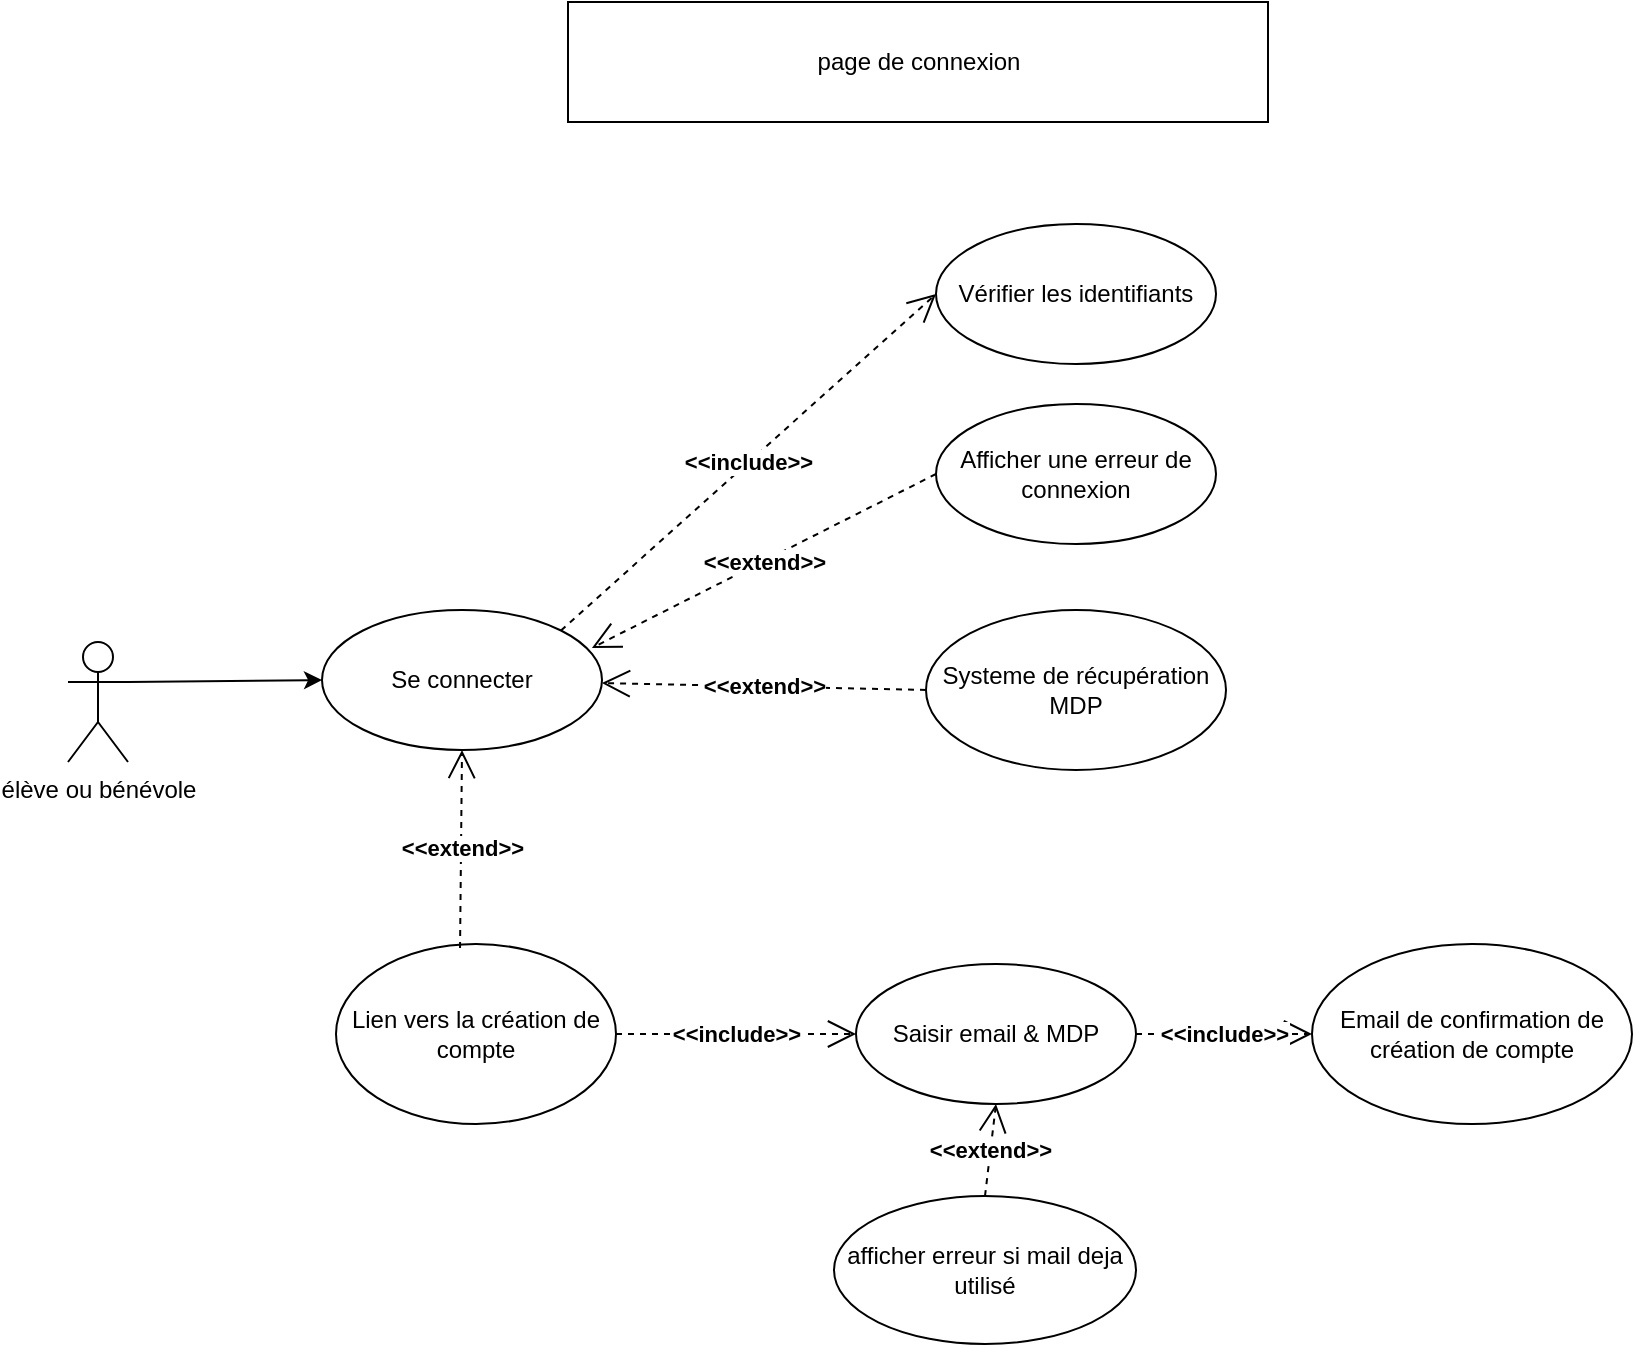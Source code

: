 <mxfile version="14.5.1" type="device"><diagram id="JOAQfRyweytD0zYpmbjI" name="Page-1"><mxGraphModel dx="4730" dy="1991" grid="0" gridSize="10" guides="1" tooltips="1" connect="1" arrows="1" fold="1" page="1" pageScale="1" pageWidth="827" pageHeight="1169" background="none" math="0" shadow="0"><root><mxCell id="0"/><mxCell id="1" parent="0"/><mxCell id="n772V2osThNSuK8Oau4z-6" style="rounded=0;orthogonalLoop=1;jettySize=auto;html=1;exitX=1;exitY=0.333;exitDx=0;exitDy=0;exitPerimeter=0;entryX=0;entryY=0.5;entryDx=0;entryDy=0;" parent="1" source="n772V2osThNSuK8Oau4z-1" target="n772V2osThNSuK8Oau4z-3" edge="1"><mxGeometry relative="1" as="geometry"/></mxCell><mxCell id="n772V2osThNSuK8Oau4z-1" value="élève ou bénévole&lt;br&gt;" style="shape=umlActor;verticalLabelPosition=bottom;verticalAlign=top;html=1;" parent="1" vertex="1"><mxGeometry x="-2475" y="-703" width="30" height="60" as="geometry"/></mxCell><mxCell id="n772V2osThNSuK8Oau4z-2" value="page de connexion" style="html=1;align=center;" parent="1" vertex="1"><mxGeometry x="-2225" y="-1023" width="350" height="60" as="geometry"/></mxCell><mxCell id="n772V2osThNSuK8Oau4z-3" value="Se connecter" style="ellipse;whiteSpace=wrap;html=1;" parent="1" vertex="1"><mxGeometry x="-2348" y="-719" width="140" height="70" as="geometry"/></mxCell><mxCell id="n772V2osThNSuK8Oau4z-4" value="Lien vers la création de compte" style="ellipse;whiteSpace=wrap;html=1;" parent="1" vertex="1"><mxGeometry x="-2341" y="-552" width="140" height="90" as="geometry"/></mxCell><mxCell id="n772V2osThNSuK8Oau4z-10" value="Vérifier les identifiants" style="ellipse;whiteSpace=wrap;html=1;" parent="1" vertex="1"><mxGeometry x="-2041" y="-912" width="140" height="70" as="geometry"/></mxCell><mxCell id="n772V2osThNSuK8Oau4z-11" value="Afficher une erreur de connexion" style="ellipse;whiteSpace=wrap;html=1;" parent="1" vertex="1"><mxGeometry x="-2041" y="-822" width="140" height="70" as="geometry"/></mxCell><mxCell id="n772V2osThNSuK8Oau4z-12" value="Systeme de récupération MDP" style="ellipse;whiteSpace=wrap;html=1;" parent="1" vertex="1"><mxGeometry x="-2046" y="-719" width="150" height="80" as="geometry"/></mxCell><mxCell id="n772V2osThNSuK8Oau4z-13" value="&lt;b&gt;&amp;lt;&amp;lt;include&amp;gt;&amp;gt;&lt;/b&gt;" style="endArrow=open;endSize=12;dashed=1;html=1;exitX=1;exitY=0;exitDx=0;exitDy=0;entryX=0;entryY=0.5;entryDx=0;entryDy=0;" parent="1" source="n772V2osThNSuK8Oau4z-3" target="n772V2osThNSuK8Oau4z-10" edge="1"><mxGeometry width="160" relative="1" as="geometry"><mxPoint x="-1995" y="-753" as="sourcePoint"/><mxPoint x="-1835" y="-753" as="targetPoint"/><Array as="points"/></mxGeometry></mxCell><mxCell id="n772V2osThNSuK8Oau4z-14" value="&lt;b&gt;&amp;lt;&amp;lt;extend&amp;gt;&amp;gt;&lt;/b&gt;" style="endArrow=open;endSize=12;dashed=1;html=1;exitX=0;exitY=0.5;exitDx=0;exitDy=0;entryX=0.964;entryY=0.271;entryDx=0;entryDy=0;entryPerimeter=0;" parent="1" source="n772V2osThNSuK8Oau4z-11" target="n772V2osThNSuK8Oau4z-3" edge="1"><mxGeometry width="160" relative="1" as="geometry"><mxPoint x="-1995" y="-753" as="sourcePoint"/><mxPoint x="-1835" y="-753" as="targetPoint"/></mxGeometry></mxCell><mxCell id="n772V2osThNSuK8Oau4z-15" value="&lt;b&gt;&amp;lt;&amp;lt;extend&amp;gt;&amp;gt;&lt;/b&gt;" style="endArrow=open;endSize=12;dashed=1;html=1;exitX=0;exitY=0.5;exitDx=0;exitDy=0;" parent="1" source="n772V2osThNSuK8Oau4z-12" target="n772V2osThNSuK8Oau4z-3" edge="1"><mxGeometry width="160" relative="1" as="geometry"><mxPoint x="-1995" y="-753" as="sourcePoint"/><mxPoint x="-1835" y="-753" as="targetPoint"/></mxGeometry></mxCell><mxCell id="n772V2osThNSuK8Oau4z-16" value="Saisir email &amp;amp; MDP" style="ellipse;whiteSpace=wrap;html=1;" parent="1" vertex="1"><mxGeometry x="-2081" y="-542" width="140" height="70" as="geometry"/></mxCell><mxCell id="n772V2osThNSuK8Oau4z-17" value="afficher erreur si mail deja utilisé" style="ellipse;whiteSpace=wrap;html=1;" parent="1" vertex="1"><mxGeometry x="-2092" y="-426" width="151" height="74" as="geometry"/></mxCell><mxCell id="n772V2osThNSuK8Oau4z-18" value="Email de confirmation de création de compte" style="ellipse;whiteSpace=wrap;html=1;" parent="1" vertex="1"><mxGeometry x="-1853" y="-552" width="160" height="90" as="geometry"/></mxCell><mxCell id="n772V2osThNSuK8Oau4z-19" value="&lt;b&gt;&amp;lt;&amp;lt;include&amp;gt;&amp;gt;&lt;/b&gt;" style="endArrow=open;endSize=12;dashed=1;html=1;exitX=1;exitY=0.5;exitDx=0;exitDy=0;entryX=0;entryY=0.5;entryDx=0;entryDy=0;" parent="1" source="n772V2osThNSuK8Oau4z-4" target="n772V2osThNSuK8Oau4z-16" edge="1"><mxGeometry width="160" relative="1" as="geometry"><mxPoint x="-1995" y="-653" as="sourcePoint"/><mxPoint x="-1835" y="-653" as="targetPoint"/></mxGeometry></mxCell><mxCell id="n772V2osThNSuK8Oau4z-20" value="&lt;b&gt;&amp;lt;&amp;lt;extend&amp;gt;&amp;gt;&lt;/b&gt;" style="endArrow=open;endSize=12;dashed=1;html=1;exitX=0.5;exitY=0;exitDx=0;exitDy=0;entryX=0.5;entryY=1;entryDx=0;entryDy=0;" parent="1" source="n772V2osThNSuK8Oau4z-17" target="n772V2osThNSuK8Oau4z-16" edge="1"><mxGeometry width="160" relative="1" as="geometry"><mxPoint x="-1995" y="-653" as="sourcePoint"/><mxPoint x="-1835" y="-653" as="targetPoint"/></mxGeometry></mxCell><mxCell id="n772V2osThNSuK8Oau4z-21" value="&lt;b&gt;&amp;lt;&amp;lt;include&amp;gt;&amp;gt;&lt;/b&gt;" style="endArrow=open;endSize=12;dashed=1;html=1;exitX=1;exitY=0.5;exitDx=0;exitDy=0;entryX=0;entryY=0.5;entryDx=0;entryDy=0;" parent="1" source="n772V2osThNSuK8Oau4z-16" target="n772V2osThNSuK8Oau4z-18" edge="1"><mxGeometry width="160" relative="1" as="geometry"><mxPoint x="-1995" y="-653" as="sourcePoint"/><mxPoint x="-1835" y="-653" as="targetPoint"/></mxGeometry></mxCell><mxCell id="P8liCo60XNI_ZhKQAli8-2" value="&lt;b&gt;&amp;lt;&amp;lt;extend&amp;gt;&amp;gt;&lt;/b&gt;" style="endArrow=open;endSize=12;dashed=1;html=1;exitX=0.443;exitY=0.022;exitDx=0;exitDy=0;entryX=0.5;entryY=1;entryDx=0;entryDy=0;exitPerimeter=0;" parent="1" source="n772V2osThNSuK8Oau4z-4" target="n772V2osThNSuK8Oau4z-3" edge="1"><mxGeometry width="160" relative="1" as="geometry"><mxPoint x="-2292" y="-609" as="sourcePoint"/><mxPoint x="-2292" y="-699" as="targetPoint"/></mxGeometry></mxCell></root></mxGraphModel></diagram></mxfile>